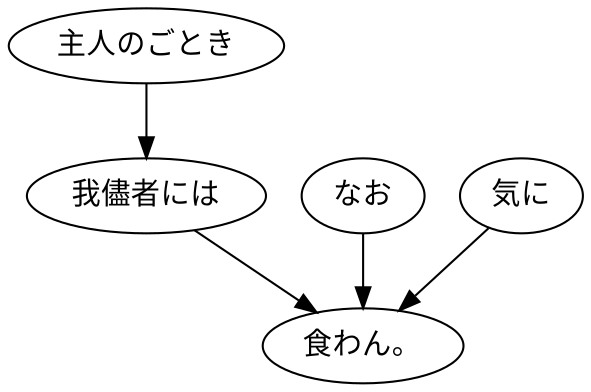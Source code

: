digraph graph6499 {
	node0 [label="主人のごとき"];
	node1 [label="我儘者には"];
	node2 [label="なお"];
	node3 [label="気に"];
	node4 [label="食わん。"];
	node0 -> node1;
	node1 -> node4;
	node2 -> node4;
	node3 -> node4;
}
